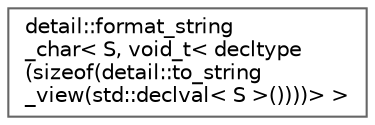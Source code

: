 digraph "类继承关系图"
{
 // LATEX_PDF_SIZE
  bgcolor="transparent";
  edge [fontname=Helvetica,fontsize=10,labelfontname=Helvetica,labelfontsize=10];
  node [fontname=Helvetica,fontsize=10,shape=box,height=0.2,width=0.4];
  rankdir="LR";
  Node0 [id="Node000000",label="detail::format_string\l_char\< S, void_t\< decltype\l(sizeof(detail::to_string\l_view(std::declval\< S \>())))\> \>",height=0.2,width=0.4,color="grey40", fillcolor="white", style="filled",URL="$structdetail_1_1format__string__char_3_01_s_00_01void__t_3_01decltype_07sizeof_07detail_1_1to__saaac09946506e484c4774979edf8c4c6.html",tooltip=" "];
}
